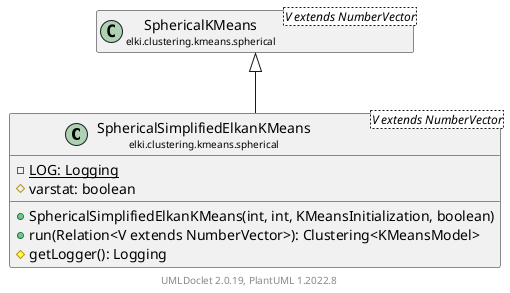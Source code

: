 @startuml
    remove .*\.(Instance|Par|Parameterizer|Factory)$
    set namespaceSeparator none
    hide empty fields
    hide empty methods

    class "<size:14>SphericalSimplifiedElkanKMeans\n<size:10>elki.clustering.kmeans.spherical" as elki.clustering.kmeans.spherical.SphericalSimplifiedElkanKMeans<V extends NumberVector> [[SphericalSimplifiedElkanKMeans.html]] {
        {static} -LOG: Logging
        #varstat: boolean
        +SphericalSimplifiedElkanKMeans(int, int, KMeansInitialization, boolean)
        +run(Relation<V extends NumberVector>): Clustering<KMeansModel>
        #getLogger(): Logging
    }

    class "<size:14>SphericalKMeans\n<size:10>elki.clustering.kmeans.spherical" as elki.clustering.kmeans.spherical.SphericalKMeans<V extends NumberVector> [[SphericalKMeans.html]]
    class "<size:14>SphericalSimplifiedElkanKMeans.Instance\n<size:10>elki.clustering.kmeans.spherical" as elki.clustering.kmeans.spherical.SphericalSimplifiedElkanKMeans.Instance [[SphericalSimplifiedElkanKMeans.Instance.html]]
    class "<size:14>SphericalSimplifiedElkanKMeans.Par\n<size:10>elki.clustering.kmeans.spherical" as elki.clustering.kmeans.spherical.SphericalSimplifiedElkanKMeans.Par<V extends NumberVector> [[SphericalSimplifiedElkanKMeans.Par.html]]

    elki.clustering.kmeans.spherical.SphericalKMeans <|-- elki.clustering.kmeans.spherical.SphericalSimplifiedElkanKMeans
    elki.clustering.kmeans.spherical.SphericalSimplifiedElkanKMeans +-- elki.clustering.kmeans.spherical.SphericalSimplifiedElkanKMeans.Instance
    elki.clustering.kmeans.spherical.SphericalSimplifiedElkanKMeans +-- elki.clustering.kmeans.spherical.SphericalSimplifiedElkanKMeans.Par

    center footer UMLDoclet 2.0.19, PlantUML 1.2022.8
@enduml
